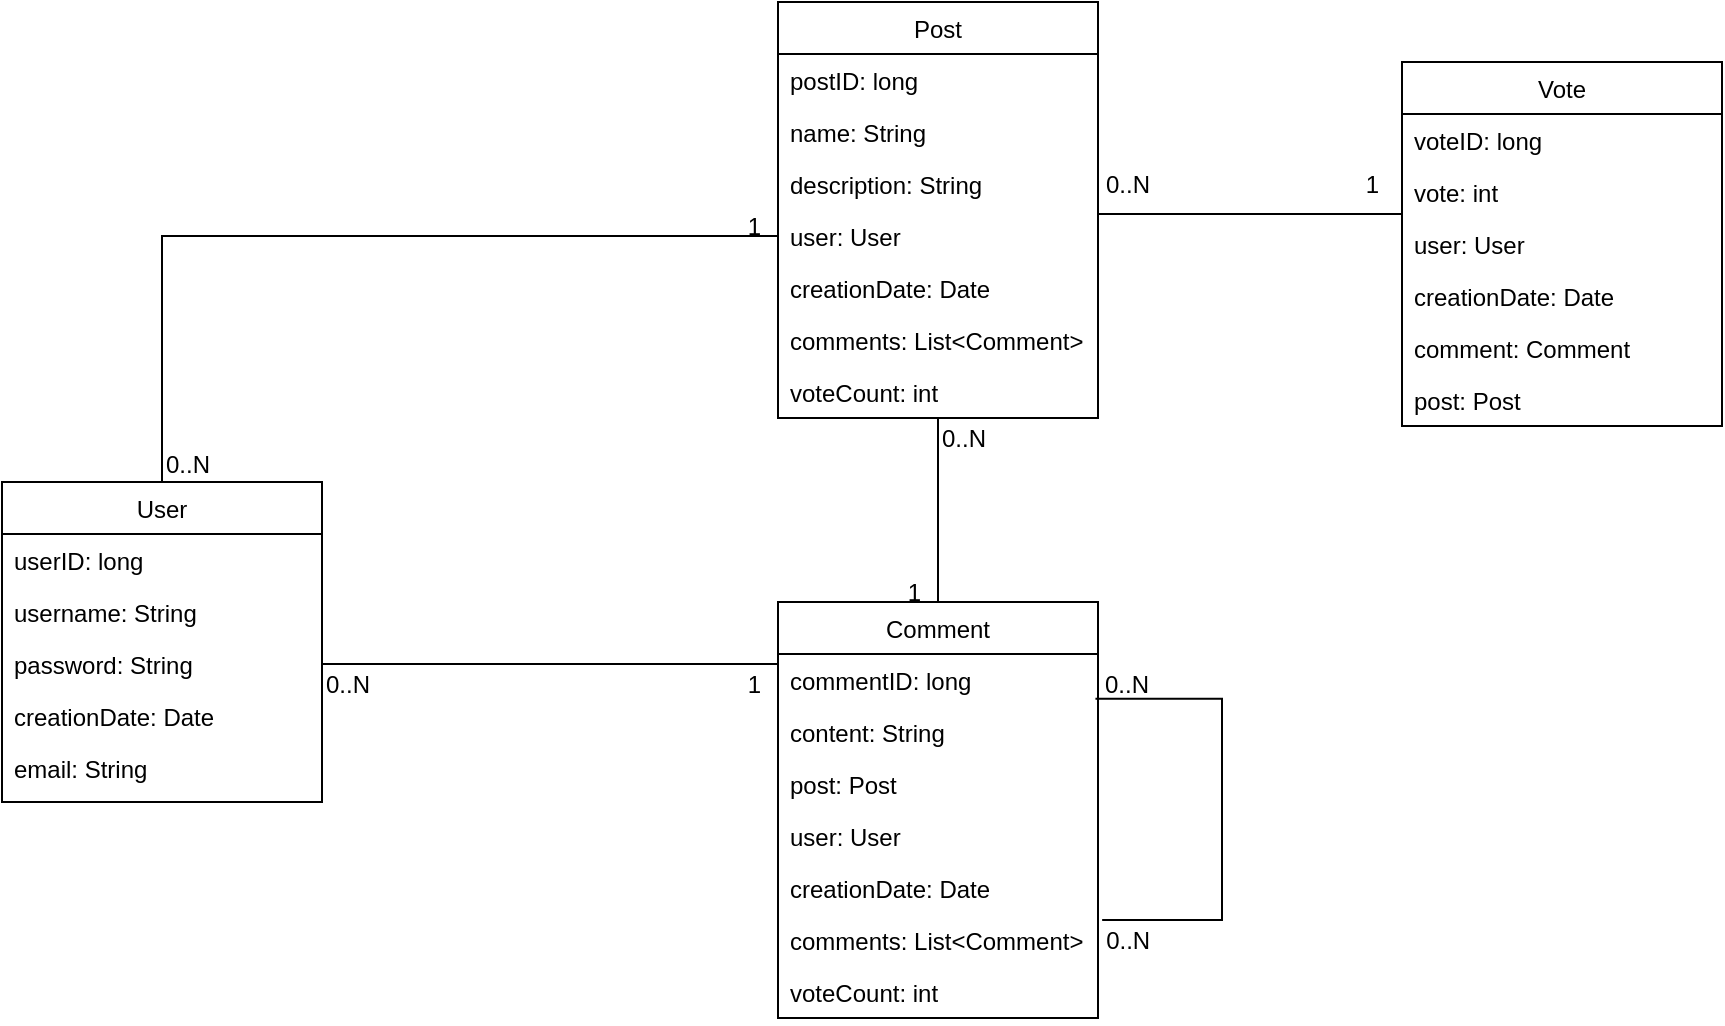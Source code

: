<mxfile version="14.2.6" type="gitlab">
  <diagram id="C5RBs43oDa-KdzZeNtuy" name="Page-1">
    <mxGraphModel dx="782" dy="412" grid="1" gridSize="10" guides="1" tooltips="1" connect="1" arrows="1" fold="1" page="1" pageScale="1" pageWidth="827" pageHeight="1169" math="0" shadow="0">
      <root>
        <mxCell id="WIyWlLk6GJQsqaUBKTNV-0" />
        <mxCell id="WIyWlLk6GJQsqaUBKTNV-1" parent="WIyWlLk6GJQsqaUBKTNV-0" />
        <mxCell id="zkfFHV4jXpPFQw0GAbJ--17" value="Post" style="swimlane;fontStyle=0;align=center;verticalAlign=top;childLayout=stackLayout;horizontal=1;startSize=26;horizontalStack=0;resizeParent=1;resizeLast=0;collapsible=1;marginBottom=0;rounded=0;shadow=0;strokeWidth=1;" parent="WIyWlLk6GJQsqaUBKTNV-1" vertex="1">
          <mxGeometry x="508" y="50" width="160" height="208" as="geometry">
            <mxRectangle x="550" y="140" width="160" height="26" as="alternateBounds" />
          </mxGeometry>
        </mxCell>
        <mxCell id="zkfFHV4jXpPFQw0GAbJ--18" value="postID: long" style="text;align=left;verticalAlign=top;spacingLeft=4;spacingRight=4;overflow=hidden;rotatable=0;points=[[0,0.5],[1,0.5]];portConstraint=eastwest;" parent="zkfFHV4jXpPFQw0GAbJ--17" vertex="1">
          <mxGeometry y="26" width="160" height="26" as="geometry" />
        </mxCell>
        <mxCell id="zkfFHV4jXpPFQw0GAbJ--19" value="name: String" style="text;align=left;verticalAlign=top;spacingLeft=4;spacingRight=4;overflow=hidden;rotatable=0;points=[[0,0.5],[1,0.5]];portConstraint=eastwest;rounded=0;shadow=0;html=0;" parent="zkfFHV4jXpPFQw0GAbJ--17" vertex="1">
          <mxGeometry y="52" width="160" height="26" as="geometry" />
        </mxCell>
        <mxCell id="zkfFHV4jXpPFQw0GAbJ--20" value="description: String" style="text;align=left;verticalAlign=top;spacingLeft=4;spacingRight=4;overflow=hidden;rotatable=0;points=[[0,0.5],[1,0.5]];portConstraint=eastwest;rounded=0;shadow=0;html=0;" parent="zkfFHV4jXpPFQw0GAbJ--17" vertex="1">
          <mxGeometry y="78" width="160" height="26" as="geometry" />
        </mxCell>
        <mxCell id="zkfFHV4jXpPFQw0GAbJ--21" value="user: User" style="text;align=left;verticalAlign=top;spacingLeft=4;spacingRight=4;overflow=hidden;rotatable=0;points=[[0,0.5],[1,0.5]];portConstraint=eastwest;rounded=0;shadow=0;html=0;" parent="zkfFHV4jXpPFQw0GAbJ--17" vertex="1">
          <mxGeometry y="104" width="160" height="26" as="geometry" />
        </mxCell>
        <mxCell id="7dbB2nxjPek2u6hRPhPS-2" value="creationDate: Date" style="text;align=left;verticalAlign=top;spacingLeft=4;spacingRight=4;overflow=hidden;rotatable=0;points=[[0,0.5],[1,0.5]];portConstraint=eastwest;rounded=0;shadow=0;html=0;" vertex="1" parent="zkfFHV4jXpPFQw0GAbJ--17">
          <mxGeometry y="130" width="160" height="26" as="geometry" />
        </mxCell>
        <mxCell id="7dbB2nxjPek2u6hRPhPS-44" value="comments: List&lt;Comment&gt;" style="text;align=left;verticalAlign=top;spacingLeft=4;spacingRight=4;overflow=hidden;rotatable=0;points=[[0,0.5],[1,0.5]];portConstraint=eastwest;rounded=0;shadow=0;html=0;" vertex="1" parent="zkfFHV4jXpPFQw0GAbJ--17">
          <mxGeometry y="156" width="160" height="26" as="geometry" />
        </mxCell>
        <mxCell id="zkfFHV4jXpPFQw0GAbJ--22" value="voteCount: int" style="text;align=left;verticalAlign=top;spacingLeft=4;spacingRight=4;overflow=hidden;rotatable=0;points=[[0,0.5],[1,0.5]];portConstraint=eastwest;rounded=0;shadow=0;html=0;" parent="zkfFHV4jXpPFQw0GAbJ--17" vertex="1">
          <mxGeometry y="182" width="160" height="26" as="geometry" />
        </mxCell>
        <mxCell id="zkfFHV4jXpPFQw0GAbJ--26" value="" style="endArrow=none;shadow=0;strokeWidth=1;rounded=0;endFill=0;edgeStyle=elbowEdgeStyle;elbow=vertical;exitX=0.5;exitY=0;exitDx=0;exitDy=0;entryX=0;entryY=0.5;entryDx=0;entryDy=0;" parent="WIyWlLk6GJQsqaUBKTNV-1" source="7dbB2nxjPek2u6hRPhPS-18" target="zkfFHV4jXpPFQw0GAbJ--21" edge="1">
          <mxGeometry x="0.5" y="41" relative="1" as="geometry">
            <mxPoint x="260" y="150" as="sourcePoint" />
            <mxPoint x="540" y="192" as="targetPoint" />
            <mxPoint x="-40" y="32" as="offset" />
            <Array as="points">
              <mxPoint x="360" y="167" />
            </Array>
          </mxGeometry>
        </mxCell>
        <mxCell id="zkfFHV4jXpPFQw0GAbJ--27" value="0..N" style="resizable=0;align=left;verticalAlign=bottom;labelBackgroundColor=none;fontSize=12;" parent="zkfFHV4jXpPFQw0GAbJ--26" connectable="0" vertex="1">
          <mxGeometry x="-1" relative="1" as="geometry">
            <mxPoint as="offset" />
          </mxGeometry>
        </mxCell>
        <mxCell id="zkfFHV4jXpPFQw0GAbJ--28" value="1" style="resizable=0;align=right;verticalAlign=bottom;labelBackgroundColor=none;fontSize=12;" parent="zkfFHV4jXpPFQw0GAbJ--26" connectable="0" vertex="1">
          <mxGeometry x="1" relative="1" as="geometry">
            <mxPoint x="-7" y="4" as="offset" />
          </mxGeometry>
        </mxCell>
        <mxCell id="7dbB2nxjPek2u6hRPhPS-4" value="Comment" style="swimlane;fontStyle=0;align=center;verticalAlign=top;childLayout=stackLayout;horizontal=1;startSize=26;horizontalStack=0;resizeParent=1;resizeLast=0;collapsible=1;marginBottom=0;rounded=0;shadow=0;strokeWidth=1;" vertex="1" parent="WIyWlLk6GJQsqaUBKTNV-1">
          <mxGeometry x="508" y="350" width="160" height="208" as="geometry">
            <mxRectangle x="550" y="140" width="160" height="26" as="alternateBounds" />
          </mxGeometry>
        </mxCell>
        <mxCell id="7dbB2nxjPek2u6hRPhPS-5" value="commentID: long" style="text;align=left;verticalAlign=top;spacingLeft=4;spacingRight=4;overflow=hidden;rotatable=0;points=[[0,0.5],[1,0.5]];portConstraint=eastwest;" vertex="1" parent="7dbB2nxjPek2u6hRPhPS-4">
          <mxGeometry y="26" width="160" height="26" as="geometry" />
        </mxCell>
        <mxCell id="7dbB2nxjPek2u6hRPhPS-6" value="content: String" style="text;align=left;verticalAlign=top;spacingLeft=4;spacingRight=4;overflow=hidden;rotatable=0;points=[[0,0.5],[1,0.5]];portConstraint=eastwest;rounded=0;shadow=0;html=0;" vertex="1" parent="7dbB2nxjPek2u6hRPhPS-4">
          <mxGeometry y="52" width="160" height="26" as="geometry" />
        </mxCell>
        <mxCell id="7dbB2nxjPek2u6hRPhPS-7" value="post: Post" style="text;align=left;verticalAlign=top;spacingLeft=4;spacingRight=4;overflow=hidden;rotatable=0;points=[[0,0.5],[1,0.5]];portConstraint=eastwest;rounded=0;shadow=0;html=0;" vertex="1" parent="7dbB2nxjPek2u6hRPhPS-4">
          <mxGeometry y="78" width="160" height="26" as="geometry" />
        </mxCell>
        <mxCell id="7dbB2nxjPek2u6hRPhPS-8" value="user: User" style="text;align=left;verticalAlign=top;spacingLeft=4;spacingRight=4;overflow=hidden;rotatable=0;points=[[0,0.5],[1,0.5]];portConstraint=eastwest;rounded=0;shadow=0;html=0;" vertex="1" parent="7dbB2nxjPek2u6hRPhPS-4">
          <mxGeometry y="104" width="160" height="26" as="geometry" />
        </mxCell>
        <mxCell id="7dbB2nxjPek2u6hRPhPS-9" value="creationDate: Date" style="text;align=left;verticalAlign=top;spacingLeft=4;spacingRight=4;overflow=hidden;rotatable=0;points=[[0,0.5],[1,0.5]];portConstraint=eastwest;rounded=0;shadow=0;html=0;" vertex="1" parent="7dbB2nxjPek2u6hRPhPS-4">
          <mxGeometry y="130" width="160" height="26" as="geometry" />
        </mxCell>
        <mxCell id="7dbB2nxjPek2u6hRPhPS-11" value="comments: List&lt;Comment&gt;" style="text;align=left;verticalAlign=top;spacingLeft=4;spacingRight=4;overflow=hidden;rotatable=0;points=[[0,0.5],[1,0.5]];portConstraint=eastwest;rounded=0;shadow=0;html=0;" vertex="1" parent="7dbB2nxjPek2u6hRPhPS-4">
          <mxGeometry y="156" width="160" height="26" as="geometry" />
        </mxCell>
        <mxCell id="7dbB2nxjPek2u6hRPhPS-15" value="" style="endArrow=none;shadow=0;strokeWidth=1;rounded=0;endFill=0;edgeStyle=elbowEdgeStyle;elbow=vertical;entryX=0.992;entryY=-0.141;entryDx=0;entryDy=0;exitX=1.013;exitY=1.115;exitDx=0;exitDy=0;exitPerimeter=0;entryPerimeter=0;" edge="1" parent="7dbB2nxjPek2u6hRPhPS-4" source="7dbB2nxjPek2u6hRPhPS-9" target="7dbB2nxjPek2u6hRPhPS-6">
          <mxGeometry x="0.5" y="41" relative="1" as="geometry">
            <mxPoint x="90" y="-79" as="sourcePoint" />
            <mxPoint x="90" y="10" as="targetPoint" />
            <mxPoint x="-40" y="32" as="offset" />
            <Array as="points">
              <mxPoint x="222" y="46" />
            </Array>
          </mxGeometry>
        </mxCell>
        <mxCell id="7dbB2nxjPek2u6hRPhPS-16" value="0..N" style="resizable=0;align=left;verticalAlign=bottom;labelBackgroundColor=none;fontSize=12;" connectable="0" vertex="1" parent="7dbB2nxjPek2u6hRPhPS-15">
          <mxGeometry x="-1" relative="1" as="geometry">
            <mxPoint y="19" as="offset" />
          </mxGeometry>
        </mxCell>
        <mxCell id="7dbB2nxjPek2u6hRPhPS-17" value="0..N" style="resizable=0;align=right;verticalAlign=bottom;labelBackgroundColor=none;fontSize=12;" connectable="0" vertex="1" parent="7dbB2nxjPek2u6hRPhPS-15">
          <mxGeometry x="1" relative="1" as="geometry">
            <mxPoint x="28.42" y="1.67" as="offset" />
          </mxGeometry>
        </mxCell>
        <mxCell id="7dbB2nxjPek2u6hRPhPS-43" value="voteCount: int" style="text;align=left;verticalAlign=top;spacingLeft=4;spacingRight=4;overflow=hidden;rotatable=0;points=[[0,0.5],[1,0.5]];portConstraint=eastwest;rounded=0;shadow=0;html=0;" vertex="1" parent="7dbB2nxjPek2u6hRPhPS-4">
          <mxGeometry y="182" width="160" height="26" as="geometry" />
        </mxCell>
        <mxCell id="7dbB2nxjPek2u6hRPhPS-12" value="" style="endArrow=none;shadow=0;strokeWidth=1;rounded=0;endFill=0;edgeStyle=elbowEdgeStyle;elbow=vertical;entryX=0.5;entryY=0;entryDx=0;entryDy=0;exitX=0.5;exitY=1;exitDx=0;exitDy=0;" edge="1" parent="WIyWlLk6GJQsqaUBKTNV-1" source="zkfFHV4jXpPFQw0GAbJ--17" target="7dbB2nxjPek2u6hRPhPS-4">
          <mxGeometry x="0.5" y="41" relative="1" as="geometry">
            <mxPoint x="588" y="261" as="sourcePoint" />
            <mxPoint x="518" y="270" as="targetPoint" />
            <mxPoint x="-40" y="32" as="offset" />
          </mxGeometry>
        </mxCell>
        <mxCell id="7dbB2nxjPek2u6hRPhPS-13" value="0..N" style="resizable=0;align=left;verticalAlign=bottom;labelBackgroundColor=none;fontSize=12;" connectable="0" vertex="1" parent="7dbB2nxjPek2u6hRPhPS-12">
          <mxGeometry x="-1" relative="1" as="geometry">
            <mxPoint y="19" as="offset" />
          </mxGeometry>
        </mxCell>
        <mxCell id="7dbB2nxjPek2u6hRPhPS-14" value="1" style="resizable=0;align=right;verticalAlign=bottom;labelBackgroundColor=none;fontSize=12;" connectable="0" vertex="1" parent="7dbB2nxjPek2u6hRPhPS-12">
          <mxGeometry x="1" relative="1" as="geometry">
            <mxPoint x="-7" y="4" as="offset" />
          </mxGeometry>
        </mxCell>
        <mxCell id="7dbB2nxjPek2u6hRPhPS-18" value="User" style="swimlane;fontStyle=0;align=center;verticalAlign=top;childLayout=stackLayout;horizontal=1;startSize=26;horizontalStack=0;resizeParent=1;resizeLast=0;collapsible=1;marginBottom=0;rounded=0;shadow=0;strokeWidth=1;" vertex="1" parent="WIyWlLk6GJQsqaUBKTNV-1">
          <mxGeometry x="120" y="290" width="160" height="160" as="geometry">
            <mxRectangle x="550" y="140" width="160" height="26" as="alternateBounds" />
          </mxGeometry>
        </mxCell>
        <mxCell id="7dbB2nxjPek2u6hRPhPS-19" value="userID: long" style="text;align=left;verticalAlign=top;spacingLeft=4;spacingRight=4;overflow=hidden;rotatable=0;points=[[0,0.5],[1,0.5]];portConstraint=eastwest;" vertex="1" parent="7dbB2nxjPek2u6hRPhPS-18">
          <mxGeometry y="26" width="160" height="26" as="geometry" />
        </mxCell>
        <mxCell id="7dbB2nxjPek2u6hRPhPS-20" value="username: String" style="text;align=left;verticalAlign=top;spacingLeft=4;spacingRight=4;overflow=hidden;rotatable=0;points=[[0,0.5],[1,0.5]];portConstraint=eastwest;rounded=0;shadow=0;html=0;" vertex="1" parent="7dbB2nxjPek2u6hRPhPS-18">
          <mxGeometry y="52" width="160" height="26" as="geometry" />
        </mxCell>
        <mxCell id="7dbB2nxjPek2u6hRPhPS-21" value="password: String" style="text;align=left;verticalAlign=top;spacingLeft=4;spacingRight=4;overflow=hidden;rotatable=0;points=[[0,0.5],[1,0.5]];portConstraint=eastwest;rounded=0;shadow=0;html=0;" vertex="1" parent="7dbB2nxjPek2u6hRPhPS-18">
          <mxGeometry y="78" width="160" height="26" as="geometry" />
        </mxCell>
        <mxCell id="7dbB2nxjPek2u6hRPhPS-23" value="creationDate: Date" style="text;align=left;verticalAlign=top;spacingLeft=4;spacingRight=4;overflow=hidden;rotatable=0;points=[[0,0.5],[1,0.5]];portConstraint=eastwest;rounded=0;shadow=0;html=0;" vertex="1" parent="7dbB2nxjPek2u6hRPhPS-18">
          <mxGeometry y="104" width="160" height="26" as="geometry" />
        </mxCell>
        <mxCell id="7dbB2nxjPek2u6hRPhPS-25" value="email: String" style="text;align=left;verticalAlign=top;spacingLeft=4;spacingRight=4;overflow=hidden;rotatable=0;points=[[0,0.5],[1,0.5]];portConstraint=eastwest;rounded=0;shadow=0;html=0;" vertex="1" parent="7dbB2nxjPek2u6hRPhPS-18">
          <mxGeometry y="130" width="160" height="26" as="geometry" />
        </mxCell>
        <mxCell id="7dbB2nxjPek2u6hRPhPS-34" value="" style="endArrow=none;shadow=0;strokeWidth=1;rounded=0;endFill=0;edgeStyle=elbowEdgeStyle;elbow=vertical;exitX=1;exitY=0.5;exitDx=0;exitDy=0;entryX=0;entryY=0.5;entryDx=0;entryDy=0;" edge="1" parent="WIyWlLk6GJQsqaUBKTNV-1" source="7dbB2nxjPek2u6hRPhPS-21" target="7dbB2nxjPek2u6hRPhPS-5">
          <mxGeometry x="0.5" y="41" relative="1" as="geometry">
            <mxPoint x="598" y="250" as="sourcePoint" />
            <mxPoint x="450" y="480" as="targetPoint" />
            <mxPoint x="-40" y="32" as="offset" />
            <Array as="points">
              <mxPoint x="420" y="381" />
            </Array>
          </mxGeometry>
        </mxCell>
        <mxCell id="7dbB2nxjPek2u6hRPhPS-35" value="0..N" style="resizable=0;align=left;verticalAlign=bottom;labelBackgroundColor=none;fontSize=12;" connectable="0" vertex="1" parent="7dbB2nxjPek2u6hRPhPS-34">
          <mxGeometry x="-1" relative="1" as="geometry">
            <mxPoint y="19" as="offset" />
          </mxGeometry>
        </mxCell>
        <mxCell id="7dbB2nxjPek2u6hRPhPS-36" value="1" style="resizable=0;align=right;verticalAlign=bottom;labelBackgroundColor=none;fontSize=12;" connectable="0" vertex="1" parent="7dbB2nxjPek2u6hRPhPS-34">
          <mxGeometry x="1" relative="1" as="geometry">
            <mxPoint x="-7" y="11" as="offset" />
          </mxGeometry>
        </mxCell>
        <mxCell id="7dbB2nxjPek2u6hRPhPS-37" value="Vote" style="swimlane;fontStyle=0;align=center;verticalAlign=top;childLayout=stackLayout;horizontal=1;startSize=26;horizontalStack=0;resizeParent=1;resizeLast=0;collapsible=1;marginBottom=0;rounded=0;shadow=0;strokeWidth=1;" vertex="1" parent="WIyWlLk6GJQsqaUBKTNV-1">
          <mxGeometry x="820" y="80" width="160" height="182" as="geometry">
            <mxRectangle x="550" y="140" width="160" height="26" as="alternateBounds" />
          </mxGeometry>
        </mxCell>
        <mxCell id="7dbB2nxjPek2u6hRPhPS-38" value="voteID: long" style="text;align=left;verticalAlign=top;spacingLeft=4;spacingRight=4;overflow=hidden;rotatable=0;points=[[0,0.5],[1,0.5]];portConstraint=eastwest;" vertex="1" parent="7dbB2nxjPek2u6hRPhPS-37">
          <mxGeometry y="26" width="160" height="26" as="geometry" />
        </mxCell>
        <mxCell id="7dbB2nxjPek2u6hRPhPS-39" value="vote: int" style="text;align=left;verticalAlign=top;spacingLeft=4;spacingRight=4;overflow=hidden;rotatable=0;points=[[0,0.5],[1,0.5]];portConstraint=eastwest;rounded=0;shadow=0;html=0;" vertex="1" parent="7dbB2nxjPek2u6hRPhPS-37">
          <mxGeometry y="52" width="160" height="26" as="geometry" />
        </mxCell>
        <mxCell id="7dbB2nxjPek2u6hRPhPS-40" value="user: User" style="text;align=left;verticalAlign=top;spacingLeft=4;spacingRight=4;overflow=hidden;rotatable=0;points=[[0,0.5],[1,0.5]];portConstraint=eastwest;rounded=0;shadow=0;html=0;" vertex="1" parent="7dbB2nxjPek2u6hRPhPS-37">
          <mxGeometry y="78" width="160" height="26" as="geometry" />
        </mxCell>
        <mxCell id="7dbB2nxjPek2u6hRPhPS-41" value="creationDate: Date" style="text;align=left;verticalAlign=top;spacingLeft=4;spacingRight=4;overflow=hidden;rotatable=0;points=[[0,0.5],[1,0.5]];portConstraint=eastwest;rounded=0;shadow=0;html=0;" vertex="1" parent="7dbB2nxjPek2u6hRPhPS-37">
          <mxGeometry y="104" width="160" height="26" as="geometry" />
        </mxCell>
        <mxCell id="7dbB2nxjPek2u6hRPhPS-45" value="comment: Comment" style="text;align=left;verticalAlign=top;spacingLeft=4;spacingRight=4;overflow=hidden;rotatable=0;points=[[0,0.5],[1,0.5]];portConstraint=eastwest;rounded=0;shadow=0;html=0;" vertex="1" parent="7dbB2nxjPek2u6hRPhPS-37">
          <mxGeometry y="130" width="160" height="26" as="geometry" />
        </mxCell>
        <mxCell id="7dbB2nxjPek2u6hRPhPS-46" value="post: Post" style="text;align=left;verticalAlign=top;spacingLeft=4;spacingRight=4;overflow=hidden;rotatable=0;points=[[0,0.5],[1,0.5]];portConstraint=eastwest;rounded=0;shadow=0;html=0;" vertex="1" parent="7dbB2nxjPek2u6hRPhPS-37">
          <mxGeometry y="156" width="160" height="26" as="geometry" />
        </mxCell>
        <mxCell id="7dbB2nxjPek2u6hRPhPS-47" value="" style="endArrow=none;shadow=0;strokeWidth=1;rounded=0;endFill=0;edgeStyle=elbowEdgeStyle;elbow=vertical;entryX=1;entryY=0.5;entryDx=0;entryDy=0;exitX=0;exitY=0.5;exitDx=0;exitDy=0;" edge="1" parent="WIyWlLk6GJQsqaUBKTNV-1" source="7dbB2nxjPek2u6hRPhPS-40" target="zkfFHV4jXpPFQw0GAbJ--20">
          <mxGeometry x="0.5" y="41" relative="1" as="geometry">
            <mxPoint x="598" y="268" as="sourcePoint" />
            <mxPoint x="598" y="360" as="targetPoint" />
            <mxPoint x="-40" y="32" as="offset" />
          </mxGeometry>
        </mxCell>
        <mxCell id="7dbB2nxjPek2u6hRPhPS-48" value="0..N" style="resizable=0;align=left;verticalAlign=bottom;labelBackgroundColor=none;fontSize=12;" connectable="0" vertex="1" parent="7dbB2nxjPek2u6hRPhPS-47">
          <mxGeometry x="-1" relative="1" as="geometry">
            <mxPoint x="-150" y="-21" as="offset" />
          </mxGeometry>
        </mxCell>
        <mxCell id="7dbB2nxjPek2u6hRPhPS-49" value="1" style="resizable=0;align=right;verticalAlign=bottom;labelBackgroundColor=none;fontSize=12;" connectable="0" vertex="1" parent="7dbB2nxjPek2u6hRPhPS-47">
          <mxGeometry x="1" relative="1" as="geometry">
            <mxPoint x="142" y="9" as="offset" />
          </mxGeometry>
        </mxCell>
      </root>
    </mxGraphModel>
  </diagram>
</mxfile>
